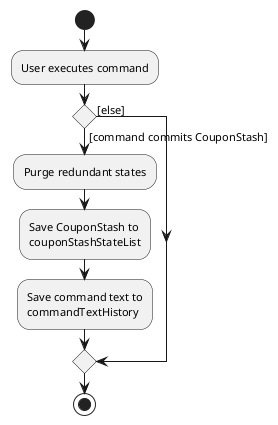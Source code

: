 @startuml
start

skinparam ActivityFontSize 11
skinparam ArrowFontSize 11

:User executes command;

'Since the beta syntax does not support placing the condition outside the
'diamond we place it as the true branch instead.

if () then ([command commits CouponStash])
    :Purge redundant states;
    :Save CouponStash to\n\
couponStashStateList;
    :Save command text to\n\
commandTextHistory;
else ([else])
endif
stop
@enduml
